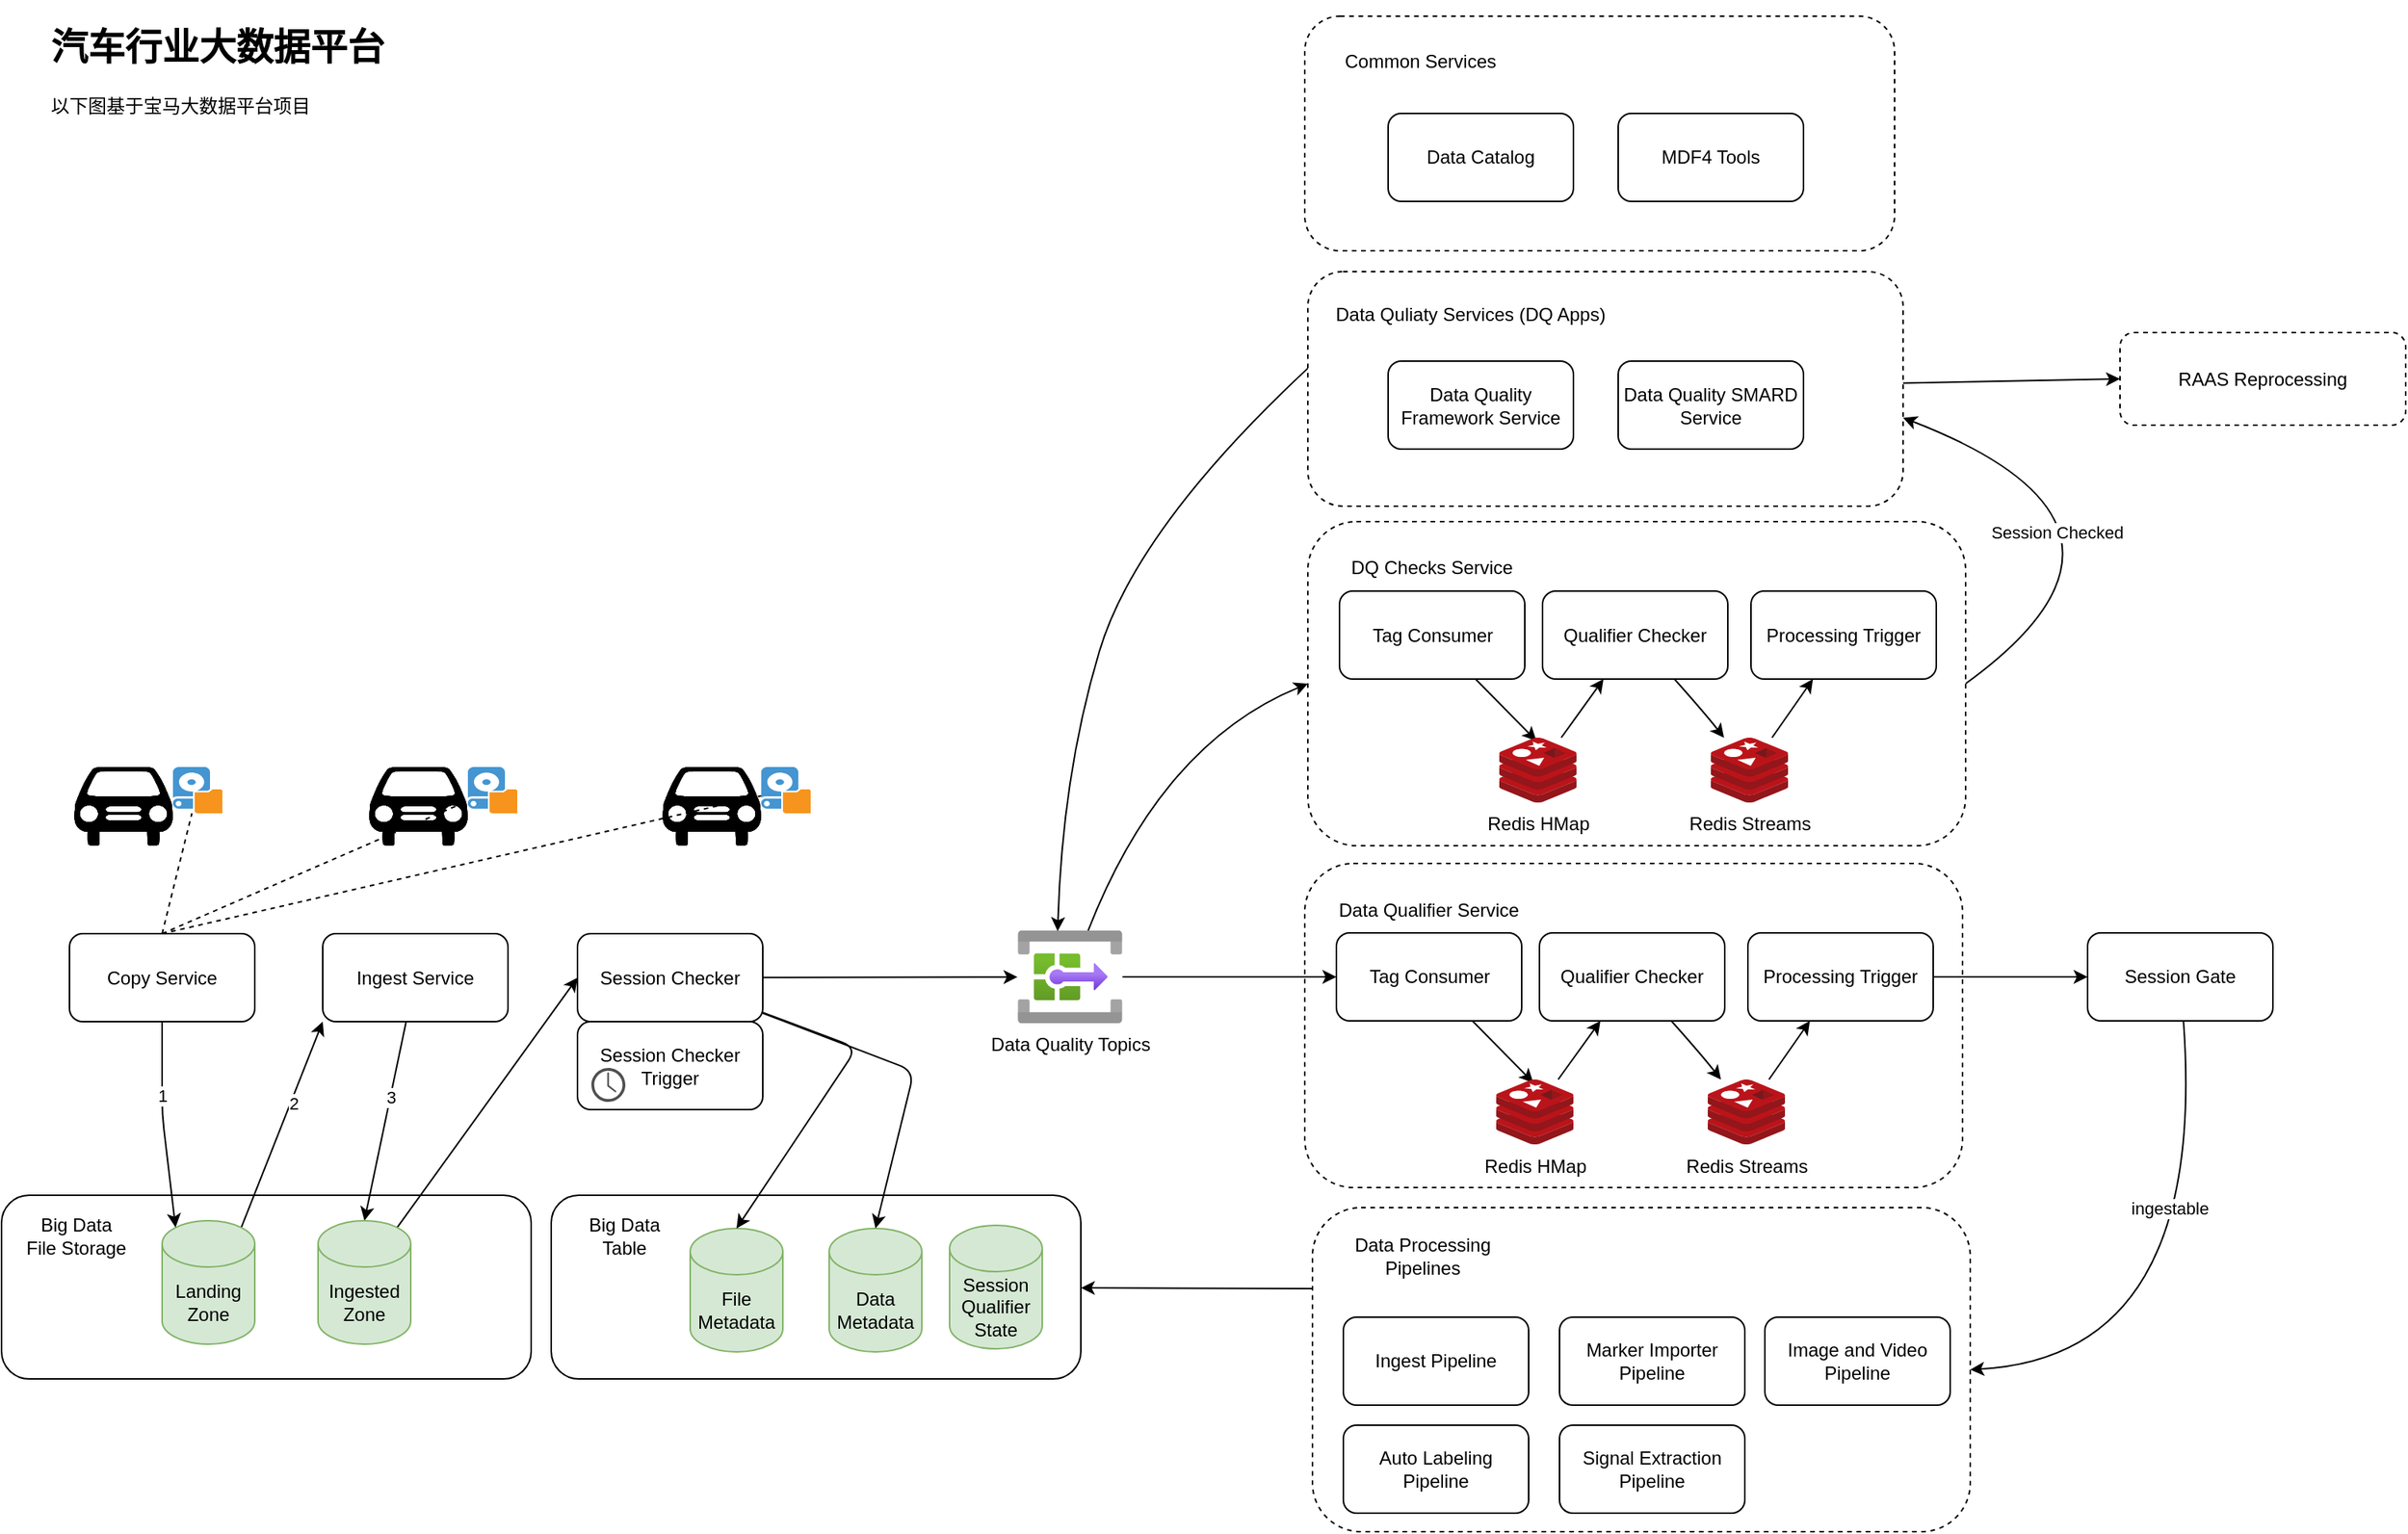 <mxfile>
    <diagram id="FLcrcYEjAZ3jTUQ6zs2c" name="Page-1">
        <mxGraphModel dx="1811" dy="4351" grid="0" gridSize="10" guides="1" tooltips="1" connect="1" arrows="1" fold="1" page="1" pageScale="1" pageWidth="2339" pageHeight="3300" math="0" shadow="0">
            <root>
                <mxCell id="0"/>
                <mxCell id="1" parent="0"/>
                <mxCell id="124" style="edgeStyle=none;curved=1;html=1;exitX=0;exitY=0.25;exitDx=0;exitDy=0;" parent="1" source="76" target="56" edge="1">
                    <mxGeometry relative="1" as="geometry"/>
                </mxCell>
                <mxCell id="76" value="" style="rounded=1;whiteSpace=wrap;html=1;dashed=1;" parent="1" vertex="1">
                    <mxGeometry x="997" y="486.5" width="426" height="210" as="geometry"/>
                </mxCell>
                <mxCell id="54" value="" style="rounded=1;whiteSpace=wrap;html=1;dashed=1;" parent="1" vertex="1">
                    <mxGeometry x="992" y="263.5" width="426" height="210" as="geometry"/>
                </mxCell>
                <mxCell id="41" value="" style="rounded=1;whiteSpace=wrap;html=1;dashed=1;" parent="1" vertex="1">
                    <mxGeometry x="992" y="-285.5" width="382" height="152" as="geometry"/>
                </mxCell>
                <mxCell id="26" value="" style="rounded=1;whiteSpace=wrap;html=1;" parent="1" vertex="1">
                    <mxGeometry x="148" y="478.5" width="343" height="119" as="geometry"/>
                </mxCell>
                <mxCell id="2" value="&lt;h1&gt;汽车行业大数据平台&lt;/h1&gt;&lt;p&gt;以下图基于宝马大数据平台项目&lt;/p&gt;" style="text;html=1;strokeColor=none;fillColor=none;spacing=5;spacingTop=-20;whiteSpace=wrap;overflow=hidden;rounded=0;" parent="1" vertex="1">
                    <mxGeometry x="175" y="-285.5" width="500" height="82" as="geometry"/>
                </mxCell>
                <mxCell id="9" value="" style="group" parent="1" vertex="1" connectable="0">
                    <mxGeometry x="386" y="201" width="96" height="51" as="geometry"/>
                </mxCell>
                <mxCell id="3" value="" style="shape=mxgraph.signs.transportation.car_1;html=1;pointerEvents=1;fillColor=#000000;strokeColor=none;verticalLabelPosition=bottom;verticalAlign=top;align=center;" parent="9" vertex="1">
                    <mxGeometry width="64" height="51" as="geometry"/>
                </mxCell>
                <mxCell id="4" value="" style="shadow=0;dashed=0;html=1;strokeColor=none;fillColor=#4495D1;labelPosition=center;verticalLabelPosition=bottom;verticalAlign=top;align=center;outlineConnect=0;shape=mxgraph.veeam.local_disk;" parent="9" vertex="1">
                    <mxGeometry x="64" width="32" height="30" as="geometry"/>
                </mxCell>
                <mxCell id="5" value="" style="shape=mxgraph.signs.transportation.car_1;html=1;pointerEvents=1;fillColor=#000000;strokeColor=none;verticalLabelPosition=bottom;verticalAlign=top;align=center;" parent="9" vertex="1">
                    <mxGeometry width="64" height="51" as="geometry"/>
                </mxCell>
                <mxCell id="6" value="" style="shape=mxgraph.signs.transportation.car_1;html=1;pointerEvents=1;fillColor=#000000;strokeColor=none;verticalLabelPosition=bottom;verticalAlign=top;align=center;" parent="9" vertex="1">
                    <mxGeometry width="64" height="51" as="geometry"/>
                </mxCell>
                <mxCell id="7" value="" style="shape=mxgraph.signs.transportation.car_1;html=1;pointerEvents=1;fillColor=#000000;strokeColor=none;verticalLabelPosition=bottom;verticalAlign=top;align=center;" parent="9" vertex="1">
                    <mxGeometry width="64" height="51" as="geometry"/>
                </mxCell>
                <mxCell id="8" value="" style="shape=mxgraph.signs.transportation.car_1;html=1;pointerEvents=1;fillColor=#000000;strokeColor=none;verticalLabelPosition=bottom;verticalAlign=top;align=center;" parent="9" vertex="1">
                    <mxGeometry width="64" height="51" as="geometry"/>
                </mxCell>
                <mxCell id="10" value="" style="group" parent="1" vertex="1" connectable="0">
                    <mxGeometry x="195" y="201" width="96" height="51" as="geometry"/>
                </mxCell>
                <mxCell id="11" value="" style="shape=mxgraph.signs.transportation.car_1;html=1;pointerEvents=1;fillColor=#000000;strokeColor=none;verticalLabelPosition=bottom;verticalAlign=top;align=center;" parent="10" vertex="1">
                    <mxGeometry width="64" height="51" as="geometry"/>
                </mxCell>
                <mxCell id="12" value="" style="shadow=0;dashed=0;html=1;strokeColor=none;fillColor=#4495D1;labelPosition=center;verticalLabelPosition=bottom;verticalAlign=top;align=center;outlineConnect=0;shape=mxgraph.veeam.local_disk;" parent="10" vertex="1">
                    <mxGeometry x="64" width="32" height="30" as="geometry"/>
                </mxCell>
                <mxCell id="13" value="" style="shape=mxgraph.signs.transportation.car_1;html=1;pointerEvents=1;fillColor=#000000;strokeColor=none;verticalLabelPosition=bottom;verticalAlign=top;align=center;" parent="10" vertex="1">
                    <mxGeometry width="64" height="51" as="geometry"/>
                </mxCell>
                <mxCell id="14" value="" style="shape=mxgraph.signs.transportation.car_1;html=1;pointerEvents=1;fillColor=#000000;strokeColor=none;verticalLabelPosition=bottom;verticalAlign=top;align=center;" parent="10" vertex="1">
                    <mxGeometry width="64" height="51" as="geometry"/>
                </mxCell>
                <mxCell id="15" value="" style="shape=mxgraph.signs.transportation.car_1;html=1;pointerEvents=1;fillColor=#000000;strokeColor=none;verticalLabelPosition=bottom;verticalAlign=top;align=center;" parent="10" vertex="1">
                    <mxGeometry width="64" height="51" as="geometry"/>
                </mxCell>
                <mxCell id="16" value="" style="shape=mxgraph.signs.transportation.car_1;html=1;pointerEvents=1;fillColor=#000000;strokeColor=none;verticalLabelPosition=bottom;verticalAlign=top;align=center;" parent="10" vertex="1">
                    <mxGeometry width="64" height="51" as="geometry"/>
                </mxCell>
                <mxCell id="17" value="" style="group" parent="1" vertex="1" connectable="0">
                    <mxGeometry x="576" y="201" width="96" height="51" as="geometry"/>
                </mxCell>
                <mxCell id="18" value="" style="shape=mxgraph.signs.transportation.car_1;html=1;pointerEvents=1;fillColor=#000000;strokeColor=none;verticalLabelPosition=bottom;verticalAlign=top;align=center;" parent="17" vertex="1">
                    <mxGeometry width="64" height="51" as="geometry"/>
                </mxCell>
                <mxCell id="19" value="" style="shadow=0;dashed=0;html=1;strokeColor=none;fillColor=#4495D1;labelPosition=center;verticalLabelPosition=bottom;verticalAlign=top;align=center;outlineConnect=0;shape=mxgraph.veeam.local_disk;" parent="17" vertex="1">
                    <mxGeometry x="64" width="32" height="30" as="geometry"/>
                </mxCell>
                <mxCell id="20" value="" style="shape=mxgraph.signs.transportation.car_1;html=1;pointerEvents=1;fillColor=#000000;strokeColor=none;verticalLabelPosition=bottom;verticalAlign=top;align=center;" parent="17" vertex="1">
                    <mxGeometry width="64" height="51" as="geometry"/>
                </mxCell>
                <mxCell id="21" value="" style="shape=mxgraph.signs.transportation.car_1;html=1;pointerEvents=1;fillColor=#000000;strokeColor=none;verticalLabelPosition=bottom;verticalAlign=top;align=center;" parent="17" vertex="1">
                    <mxGeometry width="64" height="51" as="geometry"/>
                </mxCell>
                <mxCell id="22" value="" style="shape=mxgraph.signs.transportation.car_1;html=1;pointerEvents=1;fillColor=#000000;strokeColor=none;verticalLabelPosition=bottom;verticalAlign=top;align=center;" parent="17" vertex="1">
                    <mxGeometry width="64" height="51" as="geometry"/>
                </mxCell>
                <mxCell id="23" value="" style="shape=mxgraph.signs.transportation.car_1;html=1;pointerEvents=1;fillColor=#000000;strokeColor=none;verticalLabelPosition=bottom;verticalAlign=top;align=center;" parent="17" vertex="1">
                    <mxGeometry width="64" height="51" as="geometry"/>
                </mxCell>
                <mxCell id="35" style="edgeStyle=none;html=1;exitX=0.855;exitY=0;exitDx=0;exitDy=4.35;exitPerimeter=0;entryX=0;entryY=1;entryDx=0;entryDy=0;" parent="1" source="25" target="28" edge="1">
                    <mxGeometry relative="1" as="geometry">
                        <Array as="points"/>
                    </mxGeometry>
                </mxCell>
                <mxCell id="38" value="2" style="edgeLabel;html=1;align=center;verticalAlign=middle;resizable=0;points=[];" parent="35" vertex="1" connectable="0">
                    <mxGeometry x="0.217" y="-1" relative="1" as="geometry">
                        <mxPoint as="offset"/>
                    </mxGeometry>
                </mxCell>
                <mxCell id="25" value="Landing Zone" style="shape=cylinder3;whiteSpace=wrap;html=1;boundedLbl=1;backgroundOutline=1;size=15;fillColor=#d5e8d4;strokeColor=#82b366;" parent="1" vertex="1">
                    <mxGeometry x="252" y="495" width="60" height="80" as="geometry"/>
                </mxCell>
                <mxCell id="27" value="Big Data&lt;br&gt;File Storage" style="text;html=1;strokeColor=none;fillColor=none;align=center;verticalAlign=middle;whiteSpace=wrap;rounded=0;" parent="1" vertex="1">
                    <mxGeometry x="155" y="490" width="83" height="30" as="geometry"/>
                </mxCell>
                <mxCell id="36" style="edgeStyle=none;html=1;entryX=0.5;entryY=0;entryDx=0;entryDy=0;entryPerimeter=0;" parent="1" source="28" target="34" edge="1">
                    <mxGeometry relative="1" as="geometry"/>
                </mxCell>
                <mxCell id="39" value="3" style="edgeLabel;html=1;align=center;verticalAlign=middle;resizable=0;points=[];" parent="36" vertex="1" connectable="0">
                    <mxGeometry x="-0.245" relative="1" as="geometry">
                        <mxPoint as="offset"/>
                    </mxGeometry>
                </mxCell>
                <mxCell id="28" value="Ingest Service" style="rounded=1;whiteSpace=wrap;html=1;" parent="1" vertex="1">
                    <mxGeometry x="356" y="309" width="120" height="57" as="geometry"/>
                </mxCell>
                <mxCell id="33" style="edgeStyle=none;html=1;entryX=0.145;entryY=0;entryDx=0;entryDy=4.35;entryPerimeter=0;" parent="1" source="29" target="25" edge="1">
                    <mxGeometry relative="1" as="geometry">
                        <Array as="points">
                            <mxPoint x="252" y="426"/>
                        </Array>
                    </mxGeometry>
                </mxCell>
                <mxCell id="37" value="1" style="edgeLabel;html=1;align=center;verticalAlign=middle;resizable=0;points=[];" parent="33" vertex="1" connectable="0">
                    <mxGeometry x="-0.271" y="3" relative="1" as="geometry">
                        <mxPoint x="-3" y="-1" as="offset"/>
                    </mxGeometry>
                </mxCell>
                <mxCell id="29" value="Copy Service" style="rounded=1;whiteSpace=wrap;html=1;" parent="1" vertex="1">
                    <mxGeometry x="192" y="309" width="120" height="57" as="geometry"/>
                </mxCell>
                <mxCell id="30" value="" style="endArrow=none;dashed=1;html=1;exitX=0.5;exitY=0;exitDx=0;exitDy=0;" parent="1" source="29" target="12" edge="1">
                    <mxGeometry width="50" height="50" relative="1" as="geometry">
                        <mxPoint x="268" y="256" as="sourcePoint"/>
                        <mxPoint x="318" y="206" as="targetPoint"/>
                    </mxGeometry>
                </mxCell>
                <mxCell id="31" value="" style="endArrow=none;dashed=1;html=1;exitX=0.5;exitY=0;exitDx=0;exitDy=0;" parent="1" source="29" target="4" edge="1">
                    <mxGeometry width="50" height="50" relative="1" as="geometry">
                        <mxPoint x="262" y="319" as="sourcePoint"/>
                        <mxPoint x="281.29" y="241" as="targetPoint"/>
                    </mxGeometry>
                </mxCell>
                <mxCell id="32" value="" style="endArrow=none;dashed=1;html=1;exitX=0.5;exitY=0;exitDx=0;exitDy=0;" parent="1" source="29" target="19" edge="1">
                    <mxGeometry width="50" height="50" relative="1" as="geometry">
                        <mxPoint x="272" y="329" as="sourcePoint"/>
                        <mxPoint x="291.29" y="251" as="targetPoint"/>
                    </mxGeometry>
                </mxCell>
                <mxCell id="121" style="edgeStyle=none;curved=1;html=1;entryX=0;entryY=0.5;entryDx=0;entryDy=0;exitX=0.855;exitY=0;exitDx=0;exitDy=4.35;exitPerimeter=0;" parent="1" source="34" target="40" edge="1">
                    <mxGeometry relative="1" as="geometry"/>
                </mxCell>
                <mxCell id="34" value="Ingested Zone" style="shape=cylinder3;whiteSpace=wrap;html=1;boundedLbl=1;backgroundOutline=1;size=15;fillColor=#d5e8d4;strokeColor=#82b366;" parent="1" vertex="1">
                    <mxGeometry x="353" y="495" width="60" height="80" as="geometry"/>
                </mxCell>
                <mxCell id="70" style="edgeStyle=none;curved=1;html=1;" parent="1" source="40" target="45" edge="1">
                    <mxGeometry relative="1" as="geometry"/>
                </mxCell>
                <mxCell id="40" value="Session Checker" style="rounded=1;whiteSpace=wrap;html=1;" parent="1" vertex="1">
                    <mxGeometry x="521" y="309" width="120" height="57" as="geometry"/>
                </mxCell>
                <mxCell id="42" value="Common Services" style="text;html=1;strokeColor=none;fillColor=none;align=center;verticalAlign=middle;whiteSpace=wrap;rounded=0;" parent="1" vertex="1">
                    <mxGeometry x="1003" y="-271.5" width="128" height="30" as="geometry"/>
                </mxCell>
                <mxCell id="43" value="Data Catalog" style="rounded=1;whiteSpace=wrap;html=1;" parent="1" vertex="1">
                    <mxGeometry x="1046" y="-222.5" width="120" height="57" as="geometry"/>
                </mxCell>
                <mxCell id="44" value="MDF4 Tools" style="rounded=1;whiteSpace=wrap;html=1;" parent="1" vertex="1">
                    <mxGeometry x="1195" y="-222.5" width="120" height="57" as="geometry"/>
                </mxCell>
                <mxCell id="69" style="edgeStyle=none;curved=1;html=1;entryX=0;entryY=0.5;entryDx=0;entryDy=0;" parent="1" source="45" target="63" edge="1">
                    <mxGeometry relative="1" as="geometry"/>
                </mxCell>
                <mxCell id="139" style="edgeStyle=none;curved=1;html=1;entryX=0;entryY=0.5;entryDx=0;entryDy=0;" parent="1" source="45" target="127" edge="1">
                    <mxGeometry relative="1" as="geometry">
                        <Array as="points">
                            <mxPoint x="899" y="186"/>
                        </Array>
                    </mxGeometry>
                </mxCell>
                <mxCell id="45" value="Data Quality Topics" style="aspect=fixed;html=1;points=[];align=center;image;fontSize=12;image=img/lib/azure2/integration/System_Topic.svg;dashed=1;" parent="1" vertex="1">
                    <mxGeometry x="806" y="307" width="68" height="60" as="geometry"/>
                </mxCell>
                <mxCell id="120" style="edgeStyle=none;curved=1;html=1;entryX=0;entryY=0.5;entryDx=0;entryDy=0;" parent="1" source="47" target="51" edge="1">
                    <mxGeometry relative="1" as="geometry"/>
                </mxCell>
                <mxCell id="123" style="edgeStyle=none;curved=1;html=1;entryX=0.382;entryY=0.006;entryDx=0;entryDy=0;entryPerimeter=0;exitX=0.003;exitY=0.405;exitDx=0;exitDy=0;exitPerimeter=0;" parent="1" source="47" target="45" edge="1">
                    <mxGeometry relative="1" as="geometry">
                        <Array as="points">
                            <mxPoint x="883" y="46"/>
                            <mxPoint x="835" y="206"/>
                        </Array>
                    </mxGeometry>
                </mxCell>
                <mxCell id="47" value="" style="rounded=1;whiteSpace=wrap;html=1;dashed=1;" parent="1" vertex="1">
                    <mxGeometry x="994" y="-120" width="385.5" height="152" as="geometry"/>
                </mxCell>
                <mxCell id="48" value="Data Quliaty Services (DQ Apps)" style="text;html=1;strokeColor=none;fillColor=none;align=center;verticalAlign=middle;whiteSpace=wrap;rounded=0;dashed=1;" parent="1" vertex="1">
                    <mxGeometry x="1008" y="-107" width="183" height="30" as="geometry"/>
                </mxCell>
                <mxCell id="49" value="Data Quality Framework Service" style="rounded=1;whiteSpace=wrap;html=1;" parent="1" vertex="1">
                    <mxGeometry x="1046" y="-62" width="120" height="57" as="geometry"/>
                </mxCell>
                <mxCell id="50" value="Data Quality SMARD Service" style="rounded=1;whiteSpace=wrap;html=1;" parent="1" vertex="1">
                    <mxGeometry x="1195" y="-62" width="120" height="57" as="geometry"/>
                </mxCell>
                <mxCell id="51" value="RAAS Reprocessing" style="whiteSpace=wrap;html=1;rounded=1;dashed=1;" parent="1" vertex="1">
                    <mxGeometry x="1520" y="-80.5" width="185" height="60" as="geometry"/>
                </mxCell>
                <mxCell id="83" style="edgeStyle=none;curved=1;html=1;entryX=1;entryY=0.5;entryDx=0;entryDy=0;" parent="1" source="52" target="76" edge="1">
                    <mxGeometry relative="1" as="geometry">
                        <Array as="points">
                            <mxPoint x="1577" y="583"/>
                        </Array>
                    </mxGeometry>
                </mxCell>
                <mxCell id="140" value="ingestable" style="edgeLabel;html=1;align=center;verticalAlign=middle;resizable=0;points=[];" parent="83" vertex="1" connectable="0">
                    <mxGeometry x="-0.354" y="-18" relative="1" as="geometry">
                        <mxPoint as="offset"/>
                    </mxGeometry>
                </mxCell>
                <mxCell id="52" value="Session Gate" style="rounded=1;whiteSpace=wrap;html=1;" parent="1" vertex="1">
                    <mxGeometry x="1499" y="308.5" width="120" height="57" as="geometry"/>
                </mxCell>
                <mxCell id="55" value="Data Qualifier Service" style="text;html=1;strokeColor=none;fillColor=none;align=center;verticalAlign=middle;whiteSpace=wrap;rounded=0;dashed=1;" parent="1" vertex="1">
                    <mxGeometry x="1008" y="278.5" width="129" height="30" as="geometry"/>
                </mxCell>
                <mxCell id="56" value="" style="rounded=1;whiteSpace=wrap;html=1;" parent="1" vertex="1">
                    <mxGeometry x="504" y="478.5" width="343" height="119" as="geometry"/>
                </mxCell>
                <mxCell id="60" value="Session Checker Trigger" style="rounded=1;whiteSpace=wrap;html=1;" parent="1" vertex="1">
                    <mxGeometry x="521" y="366" width="120" height="57" as="geometry"/>
                </mxCell>
                <mxCell id="62" value="" style="sketch=0;pointerEvents=1;shadow=0;dashed=0;html=1;strokeColor=none;fillColor=#505050;labelPosition=center;verticalLabelPosition=bottom;verticalAlign=top;outlineConnect=0;align=center;shape=mxgraph.office.concepts.clock;" parent="1" vertex="1">
                    <mxGeometry x="530" y="396" width="22" height="22" as="geometry"/>
                </mxCell>
                <mxCell id="68" style="edgeStyle=none;curved=1;html=1;entryX=0.48;entryY=0.048;entryDx=0;entryDy=0;entryPerimeter=0;" parent="1" source="63" target="66" edge="1">
                    <mxGeometry relative="1" as="geometry"/>
                </mxCell>
                <mxCell id="63" value="Tag Consumer" style="rounded=1;whiteSpace=wrap;html=1;" parent="1" vertex="1">
                    <mxGeometry x="1012.5" y="308.5" width="120" height="57" as="geometry"/>
                </mxCell>
                <mxCell id="72" style="edgeStyle=none;curved=1;html=1;" parent="1" source="64" target="67" edge="1">
                    <mxGeometry relative="1" as="geometry">
                        <Array as="points">
                            <mxPoint x="1249" y="387.5"/>
                        </Array>
                    </mxGeometry>
                </mxCell>
                <mxCell id="64" value="Qualifier Checker" style="rounded=1;whiteSpace=wrap;html=1;" parent="1" vertex="1">
                    <mxGeometry x="1144" y="308.5" width="120" height="57" as="geometry"/>
                </mxCell>
                <mxCell id="74" style="edgeStyle=none;curved=1;html=1;entryX=0;entryY=0.5;entryDx=0;entryDy=0;" parent="1" source="65" target="52" edge="1">
                    <mxGeometry relative="1" as="geometry">
                        <mxPoint x="1461.333" y="337" as="targetPoint"/>
                    </mxGeometry>
                </mxCell>
                <mxCell id="65" value="Processing Trigger" style="rounded=1;whiteSpace=wrap;html=1;" parent="1" vertex="1">
                    <mxGeometry x="1279" y="308.5" width="120" height="57" as="geometry"/>
                </mxCell>
                <mxCell id="71" style="edgeStyle=none;curved=1;html=1;" parent="1" source="66" target="64" edge="1">
                    <mxGeometry relative="1" as="geometry"/>
                </mxCell>
                <mxCell id="66" value="Redis HMap" style="sketch=0;aspect=fixed;html=1;points=[];align=center;image;fontSize=12;image=img/lib/mscae/Cache_Redis_Product.svg;dashed=1;" parent="1" vertex="1">
                    <mxGeometry x="1116" y="403.5" width="50" height="42" as="geometry"/>
                </mxCell>
                <mxCell id="73" style="edgeStyle=none;curved=1;html=1;" parent="1" source="67" target="65" edge="1">
                    <mxGeometry relative="1" as="geometry"/>
                </mxCell>
                <mxCell id="67" value="Redis Streams" style="sketch=0;aspect=fixed;html=1;points=[];align=center;image;fontSize=12;image=img/lib/mscae/Cache_Redis_Product.svg;dashed=1;" parent="1" vertex="1">
                    <mxGeometry x="1253" y="403.5" width="50" height="42" as="geometry"/>
                </mxCell>
                <mxCell id="75" value="Ingest Pipeline" style="rounded=1;whiteSpace=wrap;html=1;" parent="1" vertex="1">
                    <mxGeometry x="1017" y="557.5" width="120" height="57" as="geometry"/>
                </mxCell>
                <mxCell id="77" value="Data Processing Pipelines" style="text;html=1;strokeColor=none;fillColor=none;align=center;verticalAlign=middle;whiteSpace=wrap;rounded=0;dashed=1;" parent="1" vertex="1">
                    <mxGeometry x="1003.5" y="503" width="129" height="30" as="geometry"/>
                </mxCell>
                <mxCell id="78" value="Marker Importer Pipeline" style="rounded=1;whiteSpace=wrap;html=1;" parent="1" vertex="1">
                    <mxGeometry x="1157" y="557.5" width="120" height="57" as="geometry"/>
                </mxCell>
                <mxCell id="79" value="Image and Video Pipeline" style="rounded=1;whiteSpace=wrap;html=1;" parent="1" vertex="1">
                    <mxGeometry x="1290" y="557.5" width="120" height="57" as="geometry"/>
                </mxCell>
                <mxCell id="80" value="Auto Labeling Pipeline" style="rounded=1;whiteSpace=wrap;html=1;" parent="1" vertex="1">
                    <mxGeometry x="1017" y="627.5" width="120" height="57" as="geometry"/>
                </mxCell>
                <mxCell id="81" value="Signal Extraction Pipeline" style="rounded=1;whiteSpace=wrap;html=1;" parent="1" vertex="1">
                    <mxGeometry x="1157" y="627.5" width="120" height="57" as="geometry"/>
                </mxCell>
                <mxCell id="103" value="Session Qualifier State" style="shape=cylinder3;whiteSpace=wrap;html=1;boundedLbl=1;backgroundOutline=1;size=15;fillColor=#d5e8d4;strokeColor=#82b366;" parent="1" vertex="1">
                    <mxGeometry x="762" y="498" width="60" height="80" as="geometry"/>
                </mxCell>
                <mxCell id="117" value="File Metadata" style="shape=cylinder3;whiteSpace=wrap;html=1;boundedLbl=1;backgroundOutline=1;size=15;fillColor=#d5e8d4;strokeColor=#82b366;" parent="1" vertex="1">
                    <mxGeometry x="594" y="500" width="60" height="80" as="geometry"/>
                </mxCell>
                <mxCell id="118" value="Data Metadata" style="shape=cylinder3;whiteSpace=wrap;html=1;boundedLbl=1;backgroundOutline=1;size=15;fillColor=#d5e8d4;strokeColor=#82b366;" parent="1" vertex="1">
                    <mxGeometry x="684" y="500" width="60" height="80" as="geometry"/>
                </mxCell>
                <mxCell id="119" value="Big Data&lt;br&gt;Table" style="text;html=1;strokeColor=none;fillColor=none;align=center;verticalAlign=middle;whiteSpace=wrap;rounded=0;" parent="1" vertex="1">
                    <mxGeometry x="510" y="490" width="83" height="30" as="geometry"/>
                </mxCell>
                <mxCell id="138" style="edgeStyle=none;curved=1;html=1;entryX=1;entryY=0.623;entryDx=0;entryDy=0;entryPerimeter=0;exitX=1;exitY=0.5;exitDx=0;exitDy=0;" parent="1" source="127" target="47" edge="1">
                    <mxGeometry relative="1" as="geometry">
                        <Array as="points">
                            <mxPoint x="1561" y="45"/>
                        </Array>
                    </mxGeometry>
                </mxCell>
                <mxCell id="141" value="Session Checked" style="edgeLabel;html=1;align=center;verticalAlign=middle;resizable=0;points=[];" parent="138" vertex="1" connectable="0">
                    <mxGeometry x="0.35" y="33" relative="1" as="geometry">
                        <mxPoint as="offset"/>
                    </mxGeometry>
                </mxCell>
                <mxCell id="127" value="" style="rounded=1;whiteSpace=wrap;html=1;dashed=1;" parent="1" vertex="1">
                    <mxGeometry x="994" y="42" width="426" height="210" as="geometry"/>
                </mxCell>
                <mxCell id="128" value="DQ Checks Service" style="text;html=1;strokeColor=none;fillColor=none;align=center;verticalAlign=middle;whiteSpace=wrap;rounded=0;dashed=1;" parent="1" vertex="1">
                    <mxGeometry x="1010" y="57" width="129" height="30" as="geometry"/>
                </mxCell>
                <mxCell id="129" style="edgeStyle=none;curved=1;html=1;entryX=0.48;entryY=0.048;entryDx=0;entryDy=0;entryPerimeter=0;" parent="1" source="130" target="135" edge="1">
                    <mxGeometry relative="1" as="geometry"/>
                </mxCell>
                <mxCell id="130" value="Tag Consumer" style="rounded=1;whiteSpace=wrap;html=1;" parent="1" vertex="1">
                    <mxGeometry x="1014.5" y="87" width="120" height="57" as="geometry"/>
                </mxCell>
                <mxCell id="131" style="edgeStyle=none;curved=1;html=1;" parent="1" source="132" target="137" edge="1">
                    <mxGeometry relative="1" as="geometry">
                        <Array as="points">
                            <mxPoint x="1251" y="166"/>
                        </Array>
                    </mxGeometry>
                </mxCell>
                <mxCell id="132" value="Qualifier Checker" style="rounded=1;whiteSpace=wrap;html=1;" parent="1" vertex="1">
                    <mxGeometry x="1146" y="87" width="120" height="57" as="geometry"/>
                </mxCell>
                <mxCell id="133" value="Processing Trigger" style="rounded=1;whiteSpace=wrap;html=1;" parent="1" vertex="1">
                    <mxGeometry x="1281" y="87" width="120" height="57" as="geometry"/>
                </mxCell>
                <mxCell id="134" style="edgeStyle=none;curved=1;html=1;" parent="1" source="135" target="132" edge="1">
                    <mxGeometry relative="1" as="geometry"/>
                </mxCell>
                <mxCell id="135" value="Redis HMap" style="sketch=0;aspect=fixed;html=1;points=[];align=center;image;fontSize=12;image=img/lib/mscae/Cache_Redis_Product.svg;dashed=1;" parent="1" vertex="1">
                    <mxGeometry x="1118" y="182" width="50" height="42" as="geometry"/>
                </mxCell>
                <mxCell id="136" style="edgeStyle=none;curved=1;html=1;" parent="1" source="137" target="133" edge="1">
                    <mxGeometry relative="1" as="geometry"/>
                </mxCell>
                <mxCell id="137" value="Redis Streams" style="sketch=0;aspect=fixed;html=1;points=[];align=center;image;fontSize=12;image=img/lib/mscae/Cache_Redis_Product.svg;dashed=1;" parent="1" vertex="1">
                    <mxGeometry x="1255" y="182" width="50" height="42" as="geometry"/>
                </mxCell>
                <mxCell id="142" style="edgeStyle=none;html=1;entryX=0.5;entryY=0;entryDx=0;entryDy=0;entryPerimeter=0;" edge="1" parent="1" source="40" target="117">
                    <mxGeometry relative="1" as="geometry">
                        <Array as="points">
                            <mxPoint x="702" y="383"/>
                        </Array>
                    </mxGeometry>
                </mxCell>
                <mxCell id="143" style="edgeStyle=none;html=1;entryX=0.5;entryY=0;entryDx=0;entryDy=0;entryPerimeter=0;" edge="1" parent="1" source="40" target="118">
                    <mxGeometry relative="1" as="geometry">
                        <Array as="points">
                            <mxPoint x="739" y="398"/>
                        </Array>
                    </mxGeometry>
                </mxCell>
            </root>
        </mxGraphModel>
    </diagram>
</mxfile>